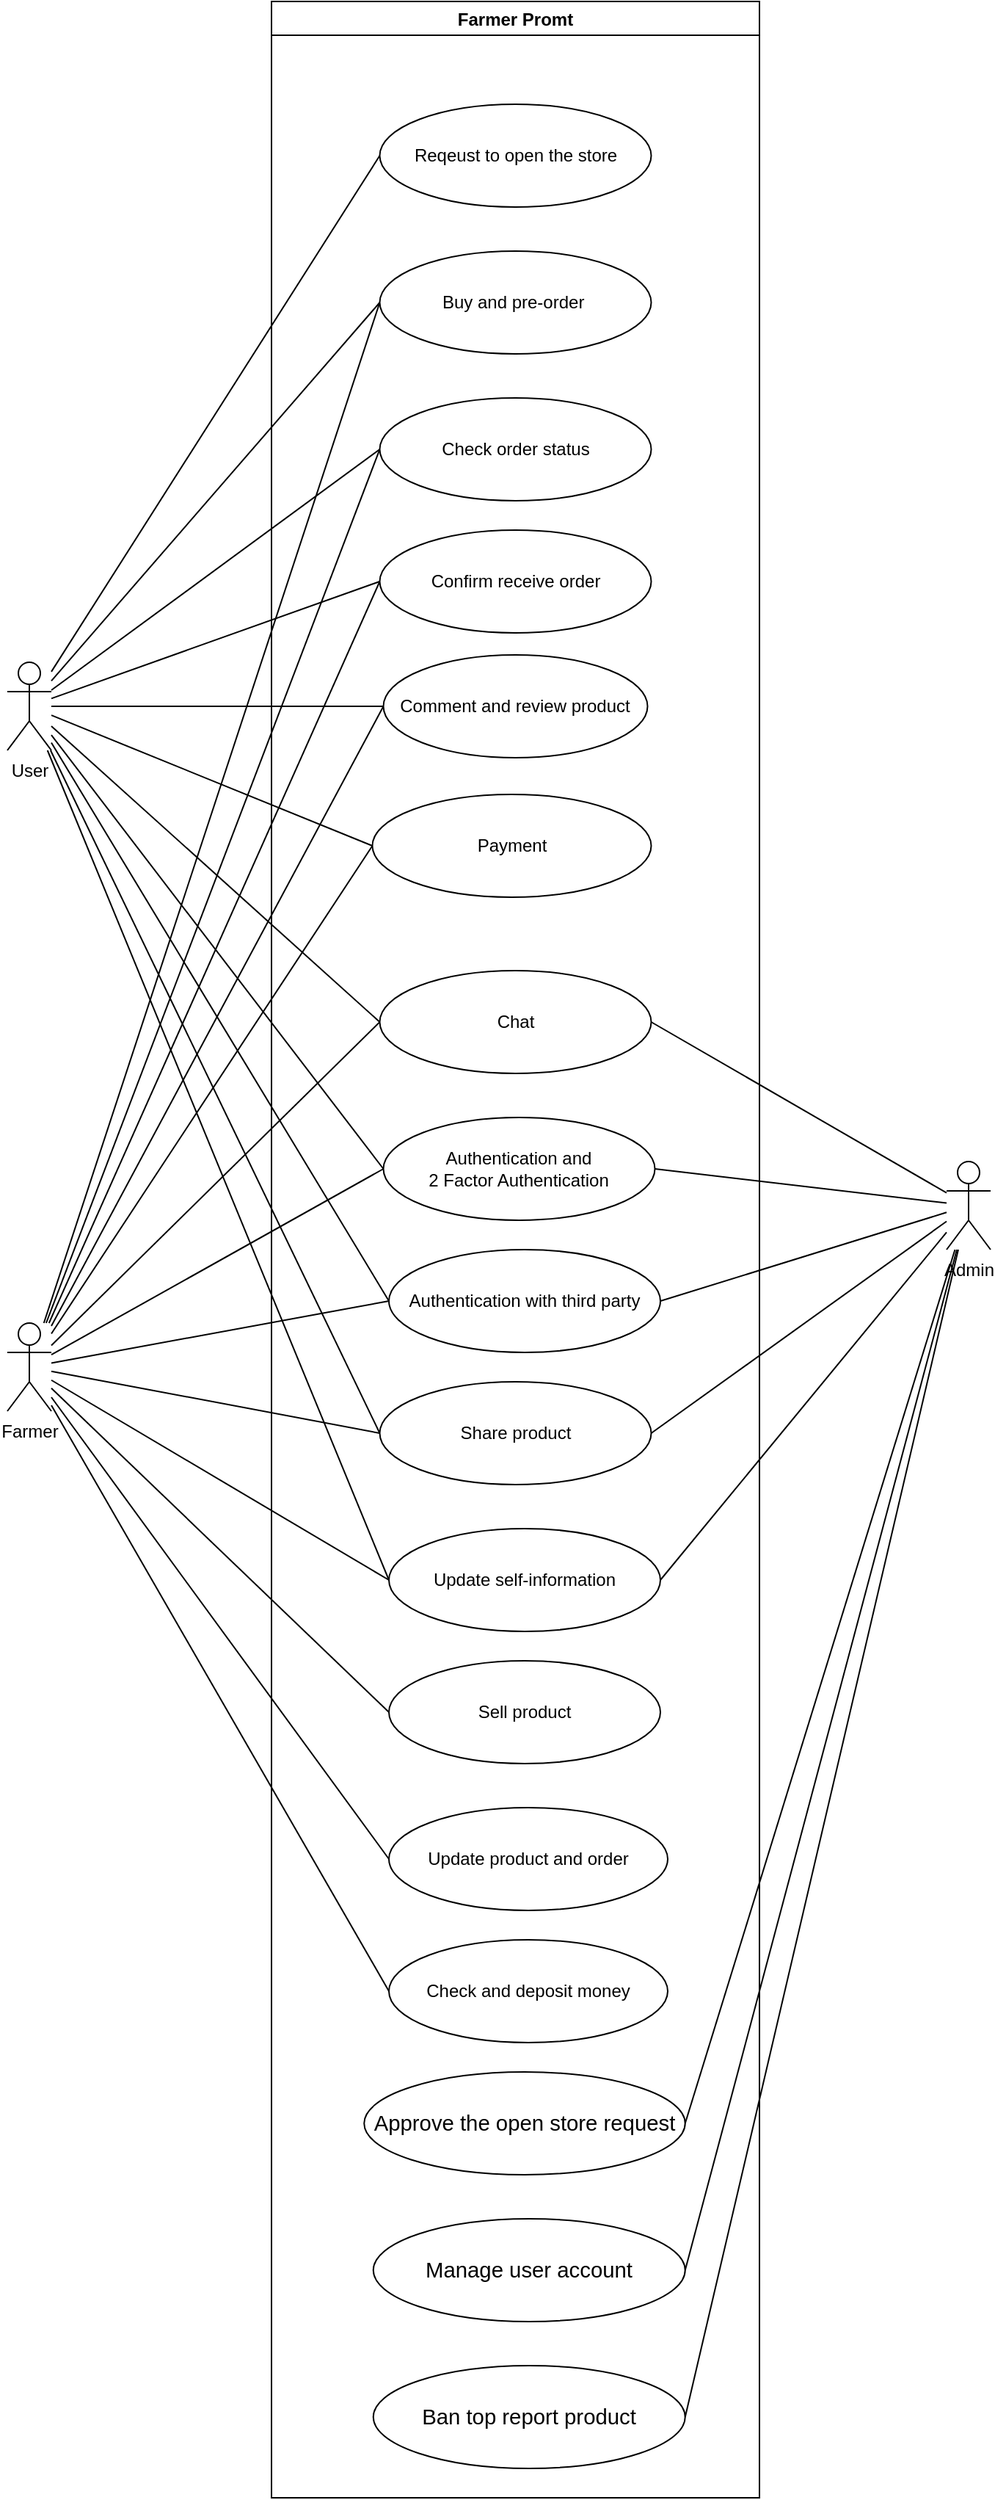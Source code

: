 <mxfile version="14.6.13" type="device"><diagram id="zs6Y9UlRVkYKjNp3XcIc" name="Page-1"><mxGraphModel dx="1810" dy="2443" grid="1" gridSize="10" guides="1" tooltips="1" connect="1" arrows="1" fold="1" page="1" pageScale="1" pageWidth="850" pageHeight="1100" math="0" shadow="0"><root><mxCell id="0"/><mxCell id="1" parent="0"/><mxCell id="Pf0Rvde-wK_QDer9Mcnu-22" style="edgeStyle=none;rounded=0;orthogonalLoop=1;jettySize=auto;html=1;entryX=0;entryY=0.5;entryDx=0;entryDy=0;endArrow=none;endFill=0;" parent="1" source="Pf0Rvde-wK_QDer9Mcnu-6" target="Pf0Rvde-wK_QDer9Mcnu-3" edge="1"><mxGeometry relative="1" as="geometry"/></mxCell><mxCell id="Pf0Rvde-wK_QDer9Mcnu-24" style="edgeStyle=none;rounded=0;orthogonalLoop=1;jettySize=auto;html=1;entryX=0;entryY=0.5;entryDx=0;entryDy=0;endArrow=none;endFill=0;" parent="1" source="Pf0Rvde-wK_QDer9Mcnu-6" target="Pf0Rvde-wK_QDer9Mcnu-5" edge="1"><mxGeometry relative="1" as="geometry"/></mxCell><mxCell id="Pf0Rvde-wK_QDer9Mcnu-25" style="edgeStyle=none;rounded=0;orthogonalLoop=1;jettySize=auto;html=1;entryX=0;entryY=0.5;entryDx=0;entryDy=0;endArrow=none;endFill=0;" parent="1" source="Pf0Rvde-wK_QDer9Mcnu-6" target="Pf0Rvde-wK_QDer9Mcnu-9" edge="1"><mxGeometry relative="1" as="geometry"/></mxCell><mxCell id="Pf0Rvde-wK_QDer9Mcnu-26" style="edgeStyle=none;rounded=0;orthogonalLoop=1;jettySize=auto;html=1;entryX=0;entryY=0.5;entryDx=0;entryDy=0;endArrow=none;endFill=0;" parent="1" source="Pf0Rvde-wK_QDer9Mcnu-6" target="Pf0Rvde-wK_QDer9Mcnu-10" edge="1"><mxGeometry relative="1" as="geometry"/></mxCell><mxCell id="UJEsuHqbDd0XJ8TUWrXa-7" style="edgeStyle=none;rounded=0;orthogonalLoop=1;jettySize=auto;html=1;entryX=0;entryY=0.5;entryDx=0;entryDy=0;endArrow=none;endFill=0;" parent="1" source="Pf0Rvde-wK_QDer9Mcnu-6" target="UJEsuHqbDd0XJ8TUWrXa-6" edge="1"><mxGeometry relative="1" as="geometry"/></mxCell><mxCell id="UJEsuHqbDd0XJ8TUWrXa-8" style="edgeStyle=none;rounded=0;orthogonalLoop=1;jettySize=auto;html=1;entryX=0;entryY=0.5;entryDx=0;entryDy=0;endArrow=none;endFill=0;" parent="1" source="Pf0Rvde-wK_QDer9Mcnu-6" target="UJEsuHqbDd0XJ8TUWrXa-5" edge="1"><mxGeometry relative="1" as="geometry"/></mxCell><mxCell id="UJEsuHqbDd0XJ8TUWrXa-16" style="edgeStyle=none;rounded=0;orthogonalLoop=1;jettySize=auto;html=1;entryX=0;entryY=0.5;entryDx=0;entryDy=0;endArrow=none;endFill=0;" parent="1" source="Pf0Rvde-wK_QDer9Mcnu-6" target="UJEsuHqbDd0XJ8TUWrXa-15" edge="1"><mxGeometry relative="1" as="geometry"/></mxCell><mxCell id="UJEsuHqbDd0XJ8TUWrXa-18" style="edgeStyle=none;rounded=0;orthogonalLoop=1;jettySize=auto;html=1;entryX=0;entryY=0.5;entryDx=0;entryDy=0;endArrow=none;endFill=0;" parent="1" source="Pf0Rvde-wK_QDer9Mcnu-6" target="UJEsuHqbDd0XJ8TUWrXa-17" edge="1"><mxGeometry relative="1" as="geometry"/></mxCell><mxCell id="2o23N0J07GdzgULjJEiJ-1" style="rounded=0;orthogonalLoop=1;jettySize=auto;html=1;entryX=0;entryY=0.5;entryDx=0;entryDy=0;endArrow=none;endFill=0;" edge="1" parent="1" source="Pf0Rvde-wK_QDer9Mcnu-6" target="Pf0Rvde-wK_QDer9Mcnu-4"><mxGeometry relative="1" as="geometry"/></mxCell><mxCell id="2o23N0J07GdzgULjJEiJ-2" style="edgeStyle=none;rounded=0;orthogonalLoop=1;jettySize=auto;html=1;entryX=0;entryY=0.5;entryDx=0;entryDy=0;endArrow=none;endFill=0;" edge="1" parent="1" source="Pf0Rvde-wK_QDer9Mcnu-6" target="UJEsuHqbDd0XJ8TUWrXa-1"><mxGeometry relative="1" as="geometry"/></mxCell><mxCell id="2o23N0J07GdzgULjJEiJ-3" style="edgeStyle=none;rounded=0;orthogonalLoop=1;jettySize=auto;html=1;entryX=0;entryY=0.5;entryDx=0;entryDy=0;endArrow=none;endFill=0;" edge="1" parent="1" source="Pf0Rvde-wK_QDer9Mcnu-6" target="Pf0Rvde-wK_QDer9Mcnu-14"><mxGeometry relative="1" as="geometry"/></mxCell><mxCell id="2o23N0J07GdzgULjJEiJ-4" style="edgeStyle=none;rounded=0;orthogonalLoop=1;jettySize=auto;html=1;entryX=0;entryY=0.5;entryDx=0;entryDy=0;endArrow=none;endFill=0;" edge="1" parent="1" source="Pf0Rvde-wK_QDer9Mcnu-6" target="Pf0Rvde-wK_QDer9Mcnu-13"><mxGeometry relative="1" as="geometry"/></mxCell><mxCell id="2o23N0J07GdzgULjJEiJ-5" style="edgeStyle=none;rounded=0;orthogonalLoop=1;jettySize=auto;html=1;entryX=0;entryY=0.5;entryDx=0;entryDy=0;endArrow=none;endFill=0;" edge="1" parent="1" source="Pf0Rvde-wK_QDer9Mcnu-6" target="Pf0Rvde-wK_QDer9Mcnu-15"><mxGeometry relative="1" as="geometry"/></mxCell><mxCell id="Pf0Rvde-wK_QDer9Mcnu-6" value="Farmer" style="shape=umlActor;verticalLabelPosition=bottom;verticalAlign=top;html=1;outlineConnect=0;" parent="1" vertex="1"><mxGeometry x="150" y="110" width="30" height="60" as="geometry"/></mxCell><mxCell id="Pf0Rvde-wK_QDer9Mcnu-16" style="rounded=0;orthogonalLoop=1;jettySize=auto;html=1;entryX=0;entryY=0.5;entryDx=0;entryDy=0;endArrow=none;endFill=0;" parent="1" source="Pf0Rvde-wK_QDer9Mcnu-8" target="Pf0Rvde-wK_QDer9Mcnu-15" edge="1"><mxGeometry relative="1" as="geometry"/></mxCell><mxCell id="Pf0Rvde-wK_QDer9Mcnu-17" style="edgeStyle=none;rounded=0;orthogonalLoop=1;jettySize=auto;html=1;entryX=0;entryY=0.5;entryDx=0;entryDy=0;endArrow=none;endFill=0;" parent="1" source="Pf0Rvde-wK_QDer9Mcnu-8" target="Pf0Rvde-wK_QDer9Mcnu-13" edge="1"><mxGeometry relative="1" as="geometry"/></mxCell><mxCell id="Pf0Rvde-wK_QDer9Mcnu-18" style="edgeStyle=none;rounded=0;orthogonalLoop=1;jettySize=auto;html=1;entryX=0;entryY=0.5;entryDx=0;entryDy=0;endArrow=none;endFill=0;" parent="1" source="Pf0Rvde-wK_QDer9Mcnu-8" target="Pf0Rvde-wK_QDer9Mcnu-14" edge="1"><mxGeometry relative="1" as="geometry"/></mxCell><mxCell id="Pf0Rvde-wK_QDer9Mcnu-19" style="edgeStyle=none;rounded=0;orthogonalLoop=1;jettySize=auto;html=1;entryX=0;entryY=0.5;entryDx=0;entryDy=0;endArrow=none;endFill=0;" parent="1" source="Pf0Rvde-wK_QDer9Mcnu-8" target="Pf0Rvde-wK_QDer9Mcnu-3" edge="1"><mxGeometry relative="1" as="geometry"/></mxCell><mxCell id="Pf0Rvde-wK_QDer9Mcnu-20" style="edgeStyle=none;rounded=0;orthogonalLoop=1;jettySize=auto;html=1;entryX=0;entryY=0.5;entryDx=0;entryDy=0;endArrow=none;endFill=0;" parent="1" source="Pf0Rvde-wK_QDer9Mcnu-8" target="Pf0Rvde-wK_QDer9Mcnu-4" edge="1"><mxGeometry relative="1" as="geometry"/></mxCell><mxCell id="Pf0Rvde-wK_QDer9Mcnu-21" style="edgeStyle=none;rounded=0;orthogonalLoop=1;jettySize=auto;html=1;entryX=0;entryY=0.5;entryDx=0;entryDy=0;endArrow=none;endFill=0;" parent="1" source="Pf0Rvde-wK_QDer9Mcnu-8" target="Pf0Rvde-wK_QDer9Mcnu-5" edge="1"><mxGeometry relative="1" as="geometry"/></mxCell><mxCell id="UJEsuHqbDd0XJ8TUWrXa-3" style="rounded=0;orthogonalLoop=1;jettySize=auto;html=1;entryX=0;entryY=0.5;entryDx=0;entryDy=0;endArrow=none;endFill=0;" parent="1" source="Pf0Rvde-wK_QDer9Mcnu-8" target="UJEsuHqbDd0XJ8TUWrXa-1" edge="1"><mxGeometry relative="1" as="geometry"/></mxCell><mxCell id="UJEsuHqbDd0XJ8TUWrXa-4" style="edgeStyle=none;rounded=0;orthogonalLoop=1;jettySize=auto;html=1;entryX=0;entryY=0.5;entryDx=0;entryDy=0;endArrow=none;endFill=0;" parent="1" source="Pf0Rvde-wK_QDer9Mcnu-8" target="UJEsuHqbDd0XJ8TUWrXa-2" edge="1"><mxGeometry relative="1" as="geometry"/></mxCell><mxCell id="UJEsuHqbDd0XJ8TUWrXa-9" style="edgeStyle=none;rounded=0;orthogonalLoop=1;jettySize=auto;html=1;entryX=0;entryY=0.5;entryDx=0;entryDy=0;endArrow=none;endFill=0;" parent="1" source="Pf0Rvde-wK_QDer9Mcnu-8" target="UJEsuHqbDd0XJ8TUWrXa-5" edge="1"><mxGeometry relative="1" as="geometry"/></mxCell><mxCell id="UJEsuHqbDd0XJ8TUWrXa-19" style="edgeStyle=none;rounded=0;orthogonalLoop=1;jettySize=auto;html=1;entryX=0;entryY=0.5;entryDx=0;entryDy=0;endArrow=none;endFill=0;" parent="1" source="Pf0Rvde-wK_QDer9Mcnu-8" target="UJEsuHqbDd0XJ8TUWrXa-15" edge="1"><mxGeometry relative="1" as="geometry"/></mxCell><mxCell id="UJEsuHqbDd0XJ8TUWrXa-20" style="edgeStyle=none;rounded=0;orthogonalLoop=1;jettySize=auto;html=1;entryX=0;entryY=0.5;entryDx=0;entryDy=0;endArrow=none;endFill=0;" parent="1" source="Pf0Rvde-wK_QDer9Mcnu-8" target="UJEsuHqbDd0XJ8TUWrXa-17" edge="1"><mxGeometry relative="1" as="geometry"/></mxCell><mxCell id="Pf0Rvde-wK_QDer9Mcnu-8" value="User" style="shape=umlActor;verticalLabelPosition=bottom;verticalAlign=top;html=1;outlineConnect=0;" parent="1" vertex="1"><mxGeometry x="150" y="-340" width="30" height="60" as="geometry"/></mxCell><mxCell id="Pf0Rvde-wK_QDer9Mcnu-30" value="Farmer Promt" style="swimlane;" parent="1" vertex="1"><mxGeometry x="330" y="-790" width="332.5" height="1700" as="geometry"/></mxCell><mxCell id="Pf0Rvde-wK_QDer9Mcnu-15" value="Comment and review product" style="ellipse;whiteSpace=wrap;html=1;" parent="Pf0Rvde-wK_QDer9Mcnu-30" vertex="1"><mxGeometry x="76.25" y="445" width="180" height="70" as="geometry"/></mxCell><mxCell id="Pf0Rvde-wK_QDer9Mcnu-13" value="Buy and pre-order&amp;nbsp;" style="ellipse;whiteSpace=wrap;html=1;" parent="Pf0Rvde-wK_QDer9Mcnu-30" vertex="1"><mxGeometry x="73.75" y="170" width="185" height="70" as="geometry"/></mxCell><mxCell id="Pf0Rvde-wK_QDer9Mcnu-14" value="Check order status" style="ellipse;whiteSpace=wrap;html=1;" parent="Pf0Rvde-wK_QDer9Mcnu-30" vertex="1"><mxGeometry x="73.75" y="270" width="185" height="70" as="geometry"/></mxCell><mxCell id="UJEsuHqbDd0XJ8TUWrXa-1" value="Confirm receive order" style="ellipse;whiteSpace=wrap;html=1;" parent="Pf0Rvde-wK_QDer9Mcnu-30" vertex="1"><mxGeometry x="73.75" y="360" width="185" height="70" as="geometry"/></mxCell><mxCell id="UJEsuHqbDd0XJ8TUWrXa-2" value="Reqeust to open the store" style="ellipse;whiteSpace=wrap;html=1;" parent="Pf0Rvde-wK_QDer9Mcnu-30" vertex="1"><mxGeometry x="73.75" y="70" width="185" height="70" as="geometry"/></mxCell><mxCell id="Pf0Rvde-wK_QDer9Mcnu-3" value="Chat" style="ellipse;whiteSpace=wrap;html=1;" parent="Pf0Rvde-wK_QDer9Mcnu-30" vertex="1"><mxGeometry x="73.75" y="660" width="185" height="70" as="geometry"/></mxCell><mxCell id="Pf0Rvde-wK_QDer9Mcnu-4" value="Payment" style="ellipse;whiteSpace=wrap;html=1;" parent="Pf0Rvde-wK_QDer9Mcnu-30" vertex="1"><mxGeometry x="68.75" y="540" width="190" height="70" as="geometry"/></mxCell><mxCell id="Pf0Rvde-wK_QDer9Mcnu-5" value="Authentication and&lt;br&gt;2 Factor Authentication" style="ellipse;whiteSpace=wrap;html=1;" parent="Pf0Rvde-wK_QDer9Mcnu-30" vertex="1"><mxGeometry x="76.25" y="760" width="185" height="70" as="geometry"/></mxCell><mxCell id="Pf0Rvde-wK_QDer9Mcnu-9" value="Sell product" style="ellipse;whiteSpace=wrap;html=1;" parent="Pf0Rvde-wK_QDer9Mcnu-30" vertex="1"><mxGeometry x="80" y="1130" width="185" height="70" as="geometry"/></mxCell><mxCell id="Pf0Rvde-wK_QDer9Mcnu-10" value="Update product and order" style="ellipse;whiteSpace=wrap;html=1;" parent="Pf0Rvde-wK_QDer9Mcnu-30" vertex="1"><mxGeometry x="80" y="1230" width="190" height="70" as="geometry"/></mxCell><mxCell id="UJEsuHqbDd0XJ8TUWrXa-5" value="Authentication with third party" style="ellipse;whiteSpace=wrap;html=1;" parent="Pf0Rvde-wK_QDer9Mcnu-30" vertex="1"><mxGeometry x="80" y="850" width="185" height="70" as="geometry"/></mxCell><mxCell id="UJEsuHqbDd0XJ8TUWrXa-6" value="Check and deposit money" style="ellipse;whiteSpace=wrap;html=1;" parent="Pf0Rvde-wK_QDer9Mcnu-30" vertex="1"><mxGeometry x="80" y="1320" width="190" height="70" as="geometry"/></mxCell><mxCell id="UJEsuHqbDd0XJ8TUWrXa-15" value="Share product" style="ellipse;whiteSpace=wrap;html=1;" parent="Pf0Rvde-wK_QDer9Mcnu-30" vertex="1"><mxGeometry x="73.75" y="940" width="185" height="70" as="geometry"/></mxCell><mxCell id="UJEsuHqbDd0XJ8TUWrXa-17" value="Update self-information" style="ellipse;whiteSpace=wrap;html=1;" parent="Pf0Rvde-wK_QDer9Mcnu-30" vertex="1"><mxGeometry x="80" y="1040" width="185" height="70" as="geometry"/></mxCell><mxCell id="UJEsuHqbDd0XJ8TUWrXa-23" value="&lt;span style=&quot;background-color: transparent ; font-size: 11pt ; font-family: &amp;#34;arial&amp;#34;&quot;&gt;Approve the open store request&lt;/span&gt;" style="ellipse;whiteSpace=wrap;html=1;align=center;" parent="Pf0Rvde-wK_QDer9Mcnu-30" vertex="1"><mxGeometry x="63.12" y="1410" width="218.75" height="70" as="geometry"/></mxCell><mxCell id="UJEsuHqbDd0XJ8TUWrXa-25" value="&lt;div&gt;&lt;span style=&quot;background-color: transparent ; font-family: &amp;#34;arial&amp;#34; ; font-size: 11pt&quot;&gt;Manage user account&lt;/span&gt;&lt;/div&gt;" style="ellipse;whiteSpace=wrap;html=1;align=center;" parent="Pf0Rvde-wK_QDer9Mcnu-30" vertex="1"><mxGeometry x="69.37" y="1510" width="212.5" height="70" as="geometry"/></mxCell><mxCell id="UJEsuHqbDd0XJ8TUWrXa-26" value="&lt;span style=&quot;font-size: 11pt ; font-family: &amp;#34;arial&amp;#34; ; background-color: transparent ; vertical-align: baseline&quot; id=&quot;docs-internal-guid-9e9eefa7-7fff-cf65-10b2-5d2ff3c56d13&quot;&gt;Ban top report product&lt;/span&gt;" style="ellipse;whiteSpace=wrap;html=1;align=center;" parent="Pf0Rvde-wK_QDer9Mcnu-30" vertex="1"><mxGeometry x="69.37" y="1610" width="212.5" height="70" as="geometry"/></mxCell><mxCell id="UJEsuHqbDd0XJ8TUWrXa-11" style="edgeStyle=none;rounded=0;orthogonalLoop=1;jettySize=auto;html=1;entryX=1;entryY=0.5;entryDx=0;entryDy=0;endArrow=none;endFill=0;" parent="1" source="UJEsuHqbDd0XJ8TUWrXa-10" target="Pf0Rvde-wK_QDer9Mcnu-5" edge="1"><mxGeometry relative="1" as="geometry"/></mxCell><mxCell id="UJEsuHqbDd0XJ8TUWrXa-12" style="edgeStyle=none;rounded=0;orthogonalLoop=1;jettySize=auto;html=1;entryX=1;entryY=0.5;entryDx=0;entryDy=0;endArrow=none;endFill=0;" parent="1" source="UJEsuHqbDd0XJ8TUWrXa-10" target="UJEsuHqbDd0XJ8TUWrXa-5" edge="1"><mxGeometry relative="1" as="geometry"/></mxCell><mxCell id="UJEsuHqbDd0XJ8TUWrXa-13" style="edgeStyle=none;rounded=0;orthogonalLoop=1;jettySize=auto;html=1;entryX=1;entryY=0.5;entryDx=0;entryDy=0;endArrow=none;endFill=0;" parent="1" source="UJEsuHqbDd0XJ8TUWrXa-10" target="Pf0Rvde-wK_QDer9Mcnu-3" edge="1"><mxGeometry relative="1" as="geometry"/></mxCell><mxCell id="UJEsuHqbDd0XJ8TUWrXa-21" style="edgeStyle=none;rounded=0;orthogonalLoop=1;jettySize=auto;html=1;entryX=1;entryY=0.5;entryDx=0;entryDy=0;endArrow=none;endFill=0;" parent="1" source="UJEsuHqbDd0XJ8TUWrXa-10" target="UJEsuHqbDd0XJ8TUWrXa-15" edge="1"><mxGeometry relative="1" as="geometry"/></mxCell><mxCell id="UJEsuHqbDd0XJ8TUWrXa-22" style="edgeStyle=none;rounded=0;orthogonalLoop=1;jettySize=auto;html=1;entryX=1;entryY=0.5;entryDx=0;entryDy=0;endArrow=none;endFill=0;" parent="1" source="UJEsuHqbDd0XJ8TUWrXa-10" target="UJEsuHqbDd0XJ8TUWrXa-17" edge="1"><mxGeometry relative="1" as="geometry"/></mxCell><mxCell id="UJEsuHqbDd0XJ8TUWrXa-27" style="edgeStyle=none;rounded=0;orthogonalLoop=1;jettySize=auto;html=1;entryX=1;entryY=0.5;entryDx=0;entryDy=0;endArrow=none;endFill=0;" parent="1" source="UJEsuHqbDd0XJ8TUWrXa-10" target="UJEsuHqbDd0XJ8TUWrXa-23" edge="1"><mxGeometry relative="1" as="geometry"/></mxCell><mxCell id="UJEsuHqbDd0XJ8TUWrXa-28" style="edgeStyle=none;rounded=0;orthogonalLoop=1;jettySize=auto;html=1;entryX=1;entryY=0.5;entryDx=0;entryDy=0;endArrow=none;endFill=0;" parent="1" source="UJEsuHqbDd0XJ8TUWrXa-10" target="UJEsuHqbDd0XJ8TUWrXa-25" edge="1"><mxGeometry relative="1" as="geometry"/></mxCell><mxCell id="UJEsuHqbDd0XJ8TUWrXa-29" style="edgeStyle=none;rounded=0;orthogonalLoop=1;jettySize=auto;html=1;entryX=1;entryY=0.5;entryDx=0;entryDy=0;endArrow=none;endFill=0;" parent="1" source="UJEsuHqbDd0XJ8TUWrXa-10" target="UJEsuHqbDd0XJ8TUWrXa-26" edge="1"><mxGeometry relative="1" as="geometry"/></mxCell><mxCell id="UJEsuHqbDd0XJ8TUWrXa-10" value="Admin" style="shape=umlActor;verticalLabelPosition=bottom;verticalAlign=top;html=1;outlineConnect=0;" parent="1" vertex="1"><mxGeometry x="790" width="30" height="60" as="geometry"/></mxCell></root></mxGraphModel></diagram></mxfile>